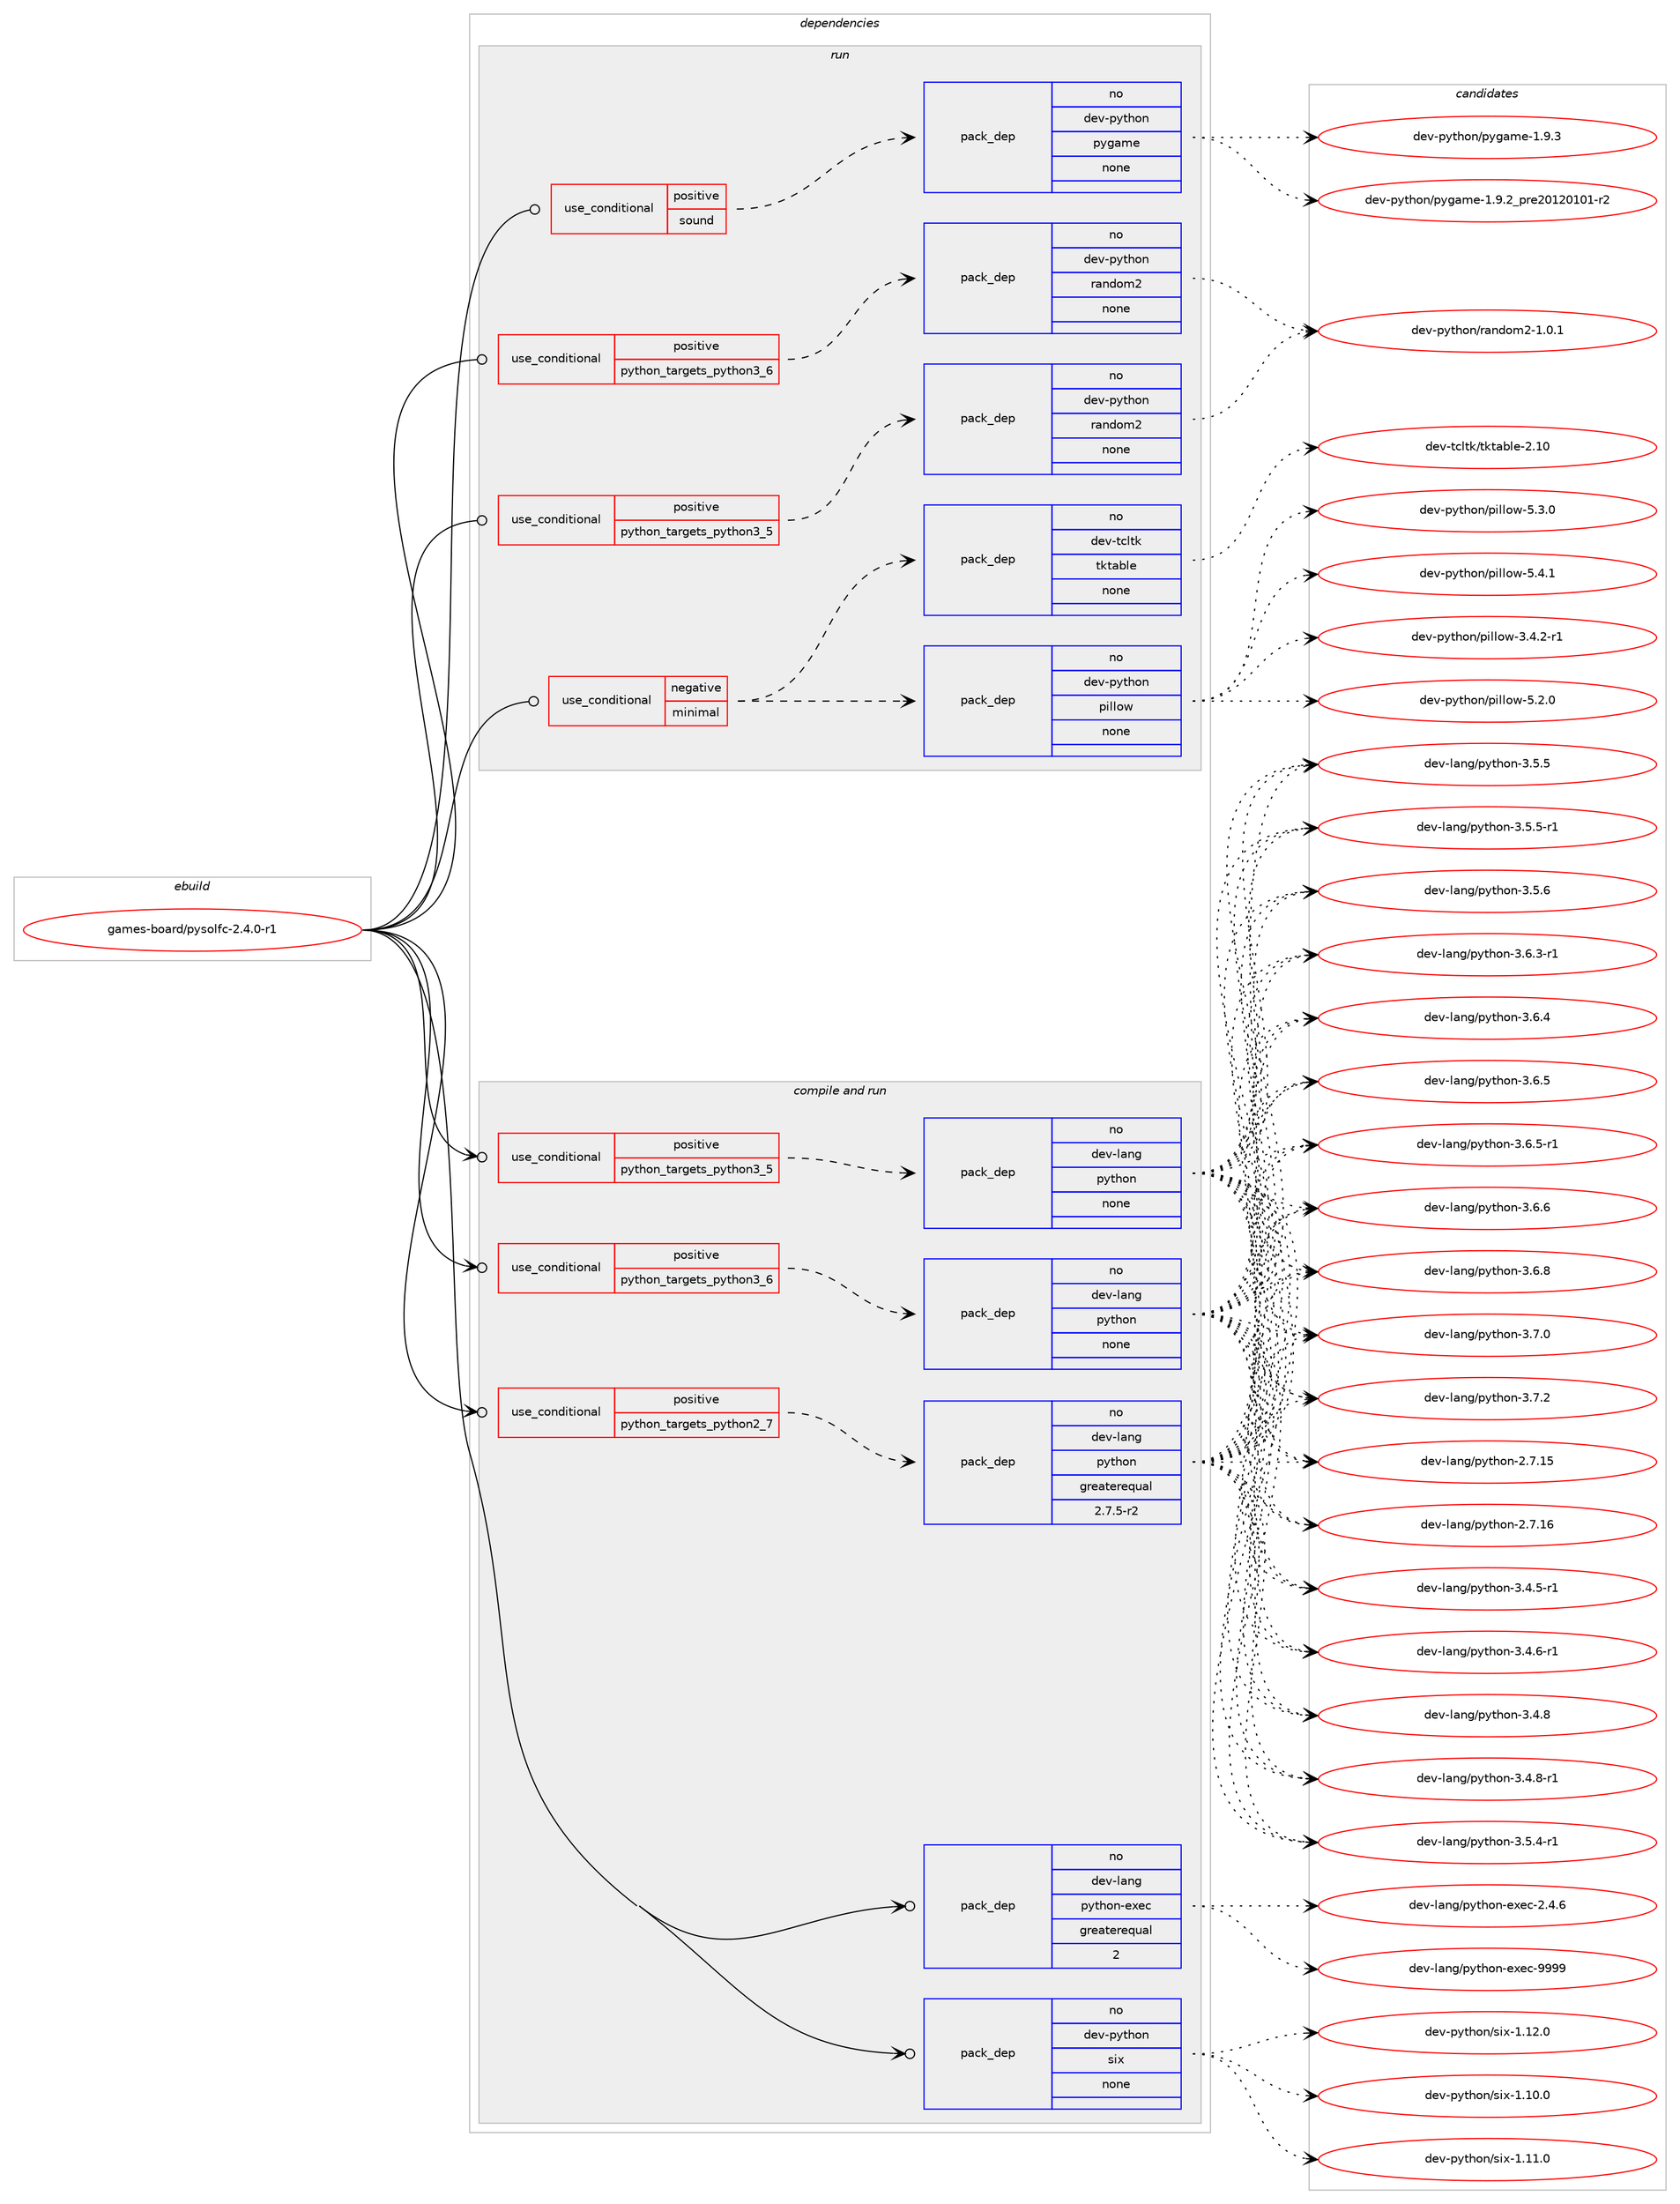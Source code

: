 digraph prolog {

# *************
# Graph options
# *************

newrank=true;
concentrate=true;
compound=true;
graph [rankdir=LR,fontname=Helvetica,fontsize=10,ranksep=1.5];#, ranksep=2.5, nodesep=0.2];
edge  [arrowhead=vee];
node  [fontname=Helvetica,fontsize=10];

# **********
# The ebuild
# **********

subgraph cluster_leftcol {
color=gray;
rank=same;
label=<<i>ebuild</i>>;
id [label="games-board/pysolfc-2.4.0-r1", color=red, width=4, href="../games-board/pysolfc-2.4.0-r1.svg"];
}

# ****************
# The dependencies
# ****************

subgraph cluster_midcol {
color=gray;
label=<<i>dependencies</i>>;
subgraph cluster_compile {
fillcolor="#eeeeee";
style=filled;
label=<<i>compile</i>>;
}
subgraph cluster_compileandrun {
fillcolor="#eeeeee";
style=filled;
label=<<i>compile and run</i>>;
subgraph cond426175 {
dependency1555351 [label=<<TABLE BORDER="0" CELLBORDER="1" CELLSPACING="0" CELLPADDING="4"><TR><TD ROWSPAN="3" CELLPADDING="10">use_conditional</TD></TR><TR><TD>positive</TD></TR><TR><TD>python_targets_python2_7</TD></TR></TABLE>>, shape=none, color=red];
subgraph pack1105345 {
dependency1555352 [label=<<TABLE BORDER="0" CELLBORDER="1" CELLSPACING="0" CELLPADDING="4" WIDTH="220"><TR><TD ROWSPAN="6" CELLPADDING="30">pack_dep</TD></TR><TR><TD WIDTH="110">no</TD></TR><TR><TD>dev-lang</TD></TR><TR><TD>python</TD></TR><TR><TD>greaterequal</TD></TR><TR><TD>2.7.5-r2</TD></TR></TABLE>>, shape=none, color=blue];
}
dependency1555351:e -> dependency1555352:w [weight=20,style="dashed",arrowhead="vee"];
}
id:e -> dependency1555351:w [weight=20,style="solid",arrowhead="odotvee"];
subgraph cond426176 {
dependency1555353 [label=<<TABLE BORDER="0" CELLBORDER="1" CELLSPACING="0" CELLPADDING="4"><TR><TD ROWSPAN="3" CELLPADDING="10">use_conditional</TD></TR><TR><TD>positive</TD></TR><TR><TD>python_targets_python3_5</TD></TR></TABLE>>, shape=none, color=red];
subgraph pack1105346 {
dependency1555354 [label=<<TABLE BORDER="0" CELLBORDER="1" CELLSPACING="0" CELLPADDING="4" WIDTH="220"><TR><TD ROWSPAN="6" CELLPADDING="30">pack_dep</TD></TR><TR><TD WIDTH="110">no</TD></TR><TR><TD>dev-lang</TD></TR><TR><TD>python</TD></TR><TR><TD>none</TD></TR><TR><TD></TD></TR></TABLE>>, shape=none, color=blue];
}
dependency1555353:e -> dependency1555354:w [weight=20,style="dashed",arrowhead="vee"];
}
id:e -> dependency1555353:w [weight=20,style="solid",arrowhead="odotvee"];
subgraph cond426177 {
dependency1555355 [label=<<TABLE BORDER="0" CELLBORDER="1" CELLSPACING="0" CELLPADDING="4"><TR><TD ROWSPAN="3" CELLPADDING="10">use_conditional</TD></TR><TR><TD>positive</TD></TR><TR><TD>python_targets_python3_6</TD></TR></TABLE>>, shape=none, color=red];
subgraph pack1105347 {
dependency1555356 [label=<<TABLE BORDER="0" CELLBORDER="1" CELLSPACING="0" CELLPADDING="4" WIDTH="220"><TR><TD ROWSPAN="6" CELLPADDING="30">pack_dep</TD></TR><TR><TD WIDTH="110">no</TD></TR><TR><TD>dev-lang</TD></TR><TR><TD>python</TD></TR><TR><TD>none</TD></TR><TR><TD></TD></TR></TABLE>>, shape=none, color=blue];
}
dependency1555355:e -> dependency1555356:w [weight=20,style="dashed",arrowhead="vee"];
}
id:e -> dependency1555355:w [weight=20,style="solid",arrowhead="odotvee"];
subgraph pack1105348 {
dependency1555357 [label=<<TABLE BORDER="0" CELLBORDER="1" CELLSPACING="0" CELLPADDING="4" WIDTH="220"><TR><TD ROWSPAN="6" CELLPADDING="30">pack_dep</TD></TR><TR><TD WIDTH="110">no</TD></TR><TR><TD>dev-lang</TD></TR><TR><TD>python-exec</TD></TR><TR><TD>greaterequal</TD></TR><TR><TD>2</TD></TR></TABLE>>, shape=none, color=blue];
}
id:e -> dependency1555357:w [weight=20,style="solid",arrowhead="odotvee"];
subgraph pack1105349 {
dependency1555358 [label=<<TABLE BORDER="0" CELLBORDER="1" CELLSPACING="0" CELLPADDING="4" WIDTH="220"><TR><TD ROWSPAN="6" CELLPADDING="30">pack_dep</TD></TR><TR><TD WIDTH="110">no</TD></TR><TR><TD>dev-python</TD></TR><TR><TD>six</TD></TR><TR><TD>none</TD></TR><TR><TD></TD></TR></TABLE>>, shape=none, color=blue];
}
id:e -> dependency1555358:w [weight=20,style="solid",arrowhead="odotvee"];
}
subgraph cluster_run {
fillcolor="#eeeeee";
style=filled;
label=<<i>run</i>>;
subgraph cond426178 {
dependency1555359 [label=<<TABLE BORDER="0" CELLBORDER="1" CELLSPACING="0" CELLPADDING="4"><TR><TD ROWSPAN="3" CELLPADDING="10">use_conditional</TD></TR><TR><TD>negative</TD></TR><TR><TD>minimal</TD></TR></TABLE>>, shape=none, color=red];
subgraph pack1105350 {
dependency1555360 [label=<<TABLE BORDER="0" CELLBORDER="1" CELLSPACING="0" CELLPADDING="4" WIDTH="220"><TR><TD ROWSPAN="6" CELLPADDING="30">pack_dep</TD></TR><TR><TD WIDTH="110">no</TD></TR><TR><TD>dev-python</TD></TR><TR><TD>pillow</TD></TR><TR><TD>none</TD></TR><TR><TD></TD></TR></TABLE>>, shape=none, color=blue];
}
dependency1555359:e -> dependency1555360:w [weight=20,style="dashed",arrowhead="vee"];
subgraph pack1105351 {
dependency1555361 [label=<<TABLE BORDER="0" CELLBORDER="1" CELLSPACING="0" CELLPADDING="4" WIDTH="220"><TR><TD ROWSPAN="6" CELLPADDING="30">pack_dep</TD></TR><TR><TD WIDTH="110">no</TD></TR><TR><TD>dev-tcltk</TD></TR><TR><TD>tktable</TD></TR><TR><TD>none</TD></TR><TR><TD></TD></TR></TABLE>>, shape=none, color=blue];
}
dependency1555359:e -> dependency1555361:w [weight=20,style="dashed",arrowhead="vee"];
}
id:e -> dependency1555359:w [weight=20,style="solid",arrowhead="odot"];
subgraph cond426179 {
dependency1555362 [label=<<TABLE BORDER="0" CELLBORDER="1" CELLSPACING="0" CELLPADDING="4"><TR><TD ROWSPAN="3" CELLPADDING="10">use_conditional</TD></TR><TR><TD>positive</TD></TR><TR><TD>python_targets_python3_5</TD></TR></TABLE>>, shape=none, color=red];
subgraph pack1105352 {
dependency1555363 [label=<<TABLE BORDER="0" CELLBORDER="1" CELLSPACING="0" CELLPADDING="4" WIDTH="220"><TR><TD ROWSPAN="6" CELLPADDING="30">pack_dep</TD></TR><TR><TD WIDTH="110">no</TD></TR><TR><TD>dev-python</TD></TR><TR><TD>random2</TD></TR><TR><TD>none</TD></TR><TR><TD></TD></TR></TABLE>>, shape=none, color=blue];
}
dependency1555362:e -> dependency1555363:w [weight=20,style="dashed",arrowhead="vee"];
}
id:e -> dependency1555362:w [weight=20,style="solid",arrowhead="odot"];
subgraph cond426180 {
dependency1555364 [label=<<TABLE BORDER="0" CELLBORDER="1" CELLSPACING="0" CELLPADDING="4"><TR><TD ROWSPAN="3" CELLPADDING="10">use_conditional</TD></TR><TR><TD>positive</TD></TR><TR><TD>python_targets_python3_6</TD></TR></TABLE>>, shape=none, color=red];
subgraph pack1105353 {
dependency1555365 [label=<<TABLE BORDER="0" CELLBORDER="1" CELLSPACING="0" CELLPADDING="4" WIDTH="220"><TR><TD ROWSPAN="6" CELLPADDING="30">pack_dep</TD></TR><TR><TD WIDTH="110">no</TD></TR><TR><TD>dev-python</TD></TR><TR><TD>random2</TD></TR><TR><TD>none</TD></TR><TR><TD></TD></TR></TABLE>>, shape=none, color=blue];
}
dependency1555364:e -> dependency1555365:w [weight=20,style="dashed",arrowhead="vee"];
}
id:e -> dependency1555364:w [weight=20,style="solid",arrowhead="odot"];
subgraph cond426181 {
dependency1555366 [label=<<TABLE BORDER="0" CELLBORDER="1" CELLSPACING="0" CELLPADDING="4"><TR><TD ROWSPAN="3" CELLPADDING="10">use_conditional</TD></TR><TR><TD>positive</TD></TR><TR><TD>sound</TD></TR></TABLE>>, shape=none, color=red];
subgraph pack1105354 {
dependency1555367 [label=<<TABLE BORDER="0" CELLBORDER="1" CELLSPACING="0" CELLPADDING="4" WIDTH="220"><TR><TD ROWSPAN="6" CELLPADDING="30">pack_dep</TD></TR><TR><TD WIDTH="110">no</TD></TR><TR><TD>dev-python</TD></TR><TR><TD>pygame</TD></TR><TR><TD>none</TD></TR><TR><TD></TD></TR></TABLE>>, shape=none, color=blue];
}
dependency1555366:e -> dependency1555367:w [weight=20,style="dashed",arrowhead="vee"];
}
id:e -> dependency1555366:w [weight=20,style="solid",arrowhead="odot"];
}
}

# **************
# The candidates
# **************

subgraph cluster_choices {
rank=same;
color=gray;
label=<<i>candidates</i>>;

subgraph choice1105345 {
color=black;
nodesep=1;
choice10010111845108971101034711212111610411111045504655464953 [label="dev-lang/python-2.7.15", color=red, width=4,href="../dev-lang/python-2.7.15.svg"];
choice10010111845108971101034711212111610411111045504655464954 [label="dev-lang/python-2.7.16", color=red, width=4,href="../dev-lang/python-2.7.16.svg"];
choice1001011184510897110103471121211161041111104551465246534511449 [label="dev-lang/python-3.4.5-r1", color=red, width=4,href="../dev-lang/python-3.4.5-r1.svg"];
choice1001011184510897110103471121211161041111104551465246544511449 [label="dev-lang/python-3.4.6-r1", color=red, width=4,href="../dev-lang/python-3.4.6-r1.svg"];
choice100101118451089711010347112121116104111110455146524656 [label="dev-lang/python-3.4.8", color=red, width=4,href="../dev-lang/python-3.4.8.svg"];
choice1001011184510897110103471121211161041111104551465246564511449 [label="dev-lang/python-3.4.8-r1", color=red, width=4,href="../dev-lang/python-3.4.8-r1.svg"];
choice1001011184510897110103471121211161041111104551465346524511449 [label="dev-lang/python-3.5.4-r1", color=red, width=4,href="../dev-lang/python-3.5.4-r1.svg"];
choice100101118451089711010347112121116104111110455146534653 [label="dev-lang/python-3.5.5", color=red, width=4,href="../dev-lang/python-3.5.5.svg"];
choice1001011184510897110103471121211161041111104551465346534511449 [label="dev-lang/python-3.5.5-r1", color=red, width=4,href="../dev-lang/python-3.5.5-r1.svg"];
choice100101118451089711010347112121116104111110455146534654 [label="dev-lang/python-3.5.6", color=red, width=4,href="../dev-lang/python-3.5.6.svg"];
choice1001011184510897110103471121211161041111104551465446514511449 [label="dev-lang/python-3.6.3-r1", color=red, width=4,href="../dev-lang/python-3.6.3-r1.svg"];
choice100101118451089711010347112121116104111110455146544652 [label="dev-lang/python-3.6.4", color=red, width=4,href="../dev-lang/python-3.6.4.svg"];
choice100101118451089711010347112121116104111110455146544653 [label="dev-lang/python-3.6.5", color=red, width=4,href="../dev-lang/python-3.6.5.svg"];
choice1001011184510897110103471121211161041111104551465446534511449 [label="dev-lang/python-3.6.5-r1", color=red, width=4,href="../dev-lang/python-3.6.5-r1.svg"];
choice100101118451089711010347112121116104111110455146544654 [label="dev-lang/python-3.6.6", color=red, width=4,href="../dev-lang/python-3.6.6.svg"];
choice100101118451089711010347112121116104111110455146544656 [label="dev-lang/python-3.6.8", color=red, width=4,href="../dev-lang/python-3.6.8.svg"];
choice100101118451089711010347112121116104111110455146554648 [label="dev-lang/python-3.7.0", color=red, width=4,href="../dev-lang/python-3.7.0.svg"];
choice100101118451089711010347112121116104111110455146554650 [label="dev-lang/python-3.7.2", color=red, width=4,href="../dev-lang/python-3.7.2.svg"];
dependency1555352:e -> choice10010111845108971101034711212111610411111045504655464953:w [style=dotted,weight="100"];
dependency1555352:e -> choice10010111845108971101034711212111610411111045504655464954:w [style=dotted,weight="100"];
dependency1555352:e -> choice1001011184510897110103471121211161041111104551465246534511449:w [style=dotted,weight="100"];
dependency1555352:e -> choice1001011184510897110103471121211161041111104551465246544511449:w [style=dotted,weight="100"];
dependency1555352:e -> choice100101118451089711010347112121116104111110455146524656:w [style=dotted,weight="100"];
dependency1555352:e -> choice1001011184510897110103471121211161041111104551465246564511449:w [style=dotted,weight="100"];
dependency1555352:e -> choice1001011184510897110103471121211161041111104551465346524511449:w [style=dotted,weight="100"];
dependency1555352:e -> choice100101118451089711010347112121116104111110455146534653:w [style=dotted,weight="100"];
dependency1555352:e -> choice1001011184510897110103471121211161041111104551465346534511449:w [style=dotted,weight="100"];
dependency1555352:e -> choice100101118451089711010347112121116104111110455146534654:w [style=dotted,weight="100"];
dependency1555352:e -> choice1001011184510897110103471121211161041111104551465446514511449:w [style=dotted,weight="100"];
dependency1555352:e -> choice100101118451089711010347112121116104111110455146544652:w [style=dotted,weight="100"];
dependency1555352:e -> choice100101118451089711010347112121116104111110455146544653:w [style=dotted,weight="100"];
dependency1555352:e -> choice1001011184510897110103471121211161041111104551465446534511449:w [style=dotted,weight="100"];
dependency1555352:e -> choice100101118451089711010347112121116104111110455146544654:w [style=dotted,weight="100"];
dependency1555352:e -> choice100101118451089711010347112121116104111110455146544656:w [style=dotted,weight="100"];
dependency1555352:e -> choice100101118451089711010347112121116104111110455146554648:w [style=dotted,weight="100"];
dependency1555352:e -> choice100101118451089711010347112121116104111110455146554650:w [style=dotted,weight="100"];
}
subgraph choice1105346 {
color=black;
nodesep=1;
choice10010111845108971101034711212111610411111045504655464953 [label="dev-lang/python-2.7.15", color=red, width=4,href="../dev-lang/python-2.7.15.svg"];
choice10010111845108971101034711212111610411111045504655464954 [label="dev-lang/python-2.7.16", color=red, width=4,href="../dev-lang/python-2.7.16.svg"];
choice1001011184510897110103471121211161041111104551465246534511449 [label="dev-lang/python-3.4.5-r1", color=red, width=4,href="../dev-lang/python-3.4.5-r1.svg"];
choice1001011184510897110103471121211161041111104551465246544511449 [label="dev-lang/python-3.4.6-r1", color=red, width=4,href="../dev-lang/python-3.4.6-r1.svg"];
choice100101118451089711010347112121116104111110455146524656 [label="dev-lang/python-3.4.8", color=red, width=4,href="../dev-lang/python-3.4.8.svg"];
choice1001011184510897110103471121211161041111104551465246564511449 [label="dev-lang/python-3.4.8-r1", color=red, width=4,href="../dev-lang/python-3.4.8-r1.svg"];
choice1001011184510897110103471121211161041111104551465346524511449 [label="dev-lang/python-3.5.4-r1", color=red, width=4,href="../dev-lang/python-3.5.4-r1.svg"];
choice100101118451089711010347112121116104111110455146534653 [label="dev-lang/python-3.5.5", color=red, width=4,href="../dev-lang/python-3.5.5.svg"];
choice1001011184510897110103471121211161041111104551465346534511449 [label="dev-lang/python-3.5.5-r1", color=red, width=4,href="../dev-lang/python-3.5.5-r1.svg"];
choice100101118451089711010347112121116104111110455146534654 [label="dev-lang/python-3.5.6", color=red, width=4,href="../dev-lang/python-3.5.6.svg"];
choice1001011184510897110103471121211161041111104551465446514511449 [label="dev-lang/python-3.6.3-r1", color=red, width=4,href="../dev-lang/python-3.6.3-r1.svg"];
choice100101118451089711010347112121116104111110455146544652 [label="dev-lang/python-3.6.4", color=red, width=4,href="../dev-lang/python-3.6.4.svg"];
choice100101118451089711010347112121116104111110455146544653 [label="dev-lang/python-3.6.5", color=red, width=4,href="../dev-lang/python-3.6.5.svg"];
choice1001011184510897110103471121211161041111104551465446534511449 [label="dev-lang/python-3.6.5-r1", color=red, width=4,href="../dev-lang/python-3.6.5-r1.svg"];
choice100101118451089711010347112121116104111110455146544654 [label="dev-lang/python-3.6.6", color=red, width=4,href="../dev-lang/python-3.6.6.svg"];
choice100101118451089711010347112121116104111110455146544656 [label="dev-lang/python-3.6.8", color=red, width=4,href="../dev-lang/python-3.6.8.svg"];
choice100101118451089711010347112121116104111110455146554648 [label="dev-lang/python-3.7.0", color=red, width=4,href="../dev-lang/python-3.7.0.svg"];
choice100101118451089711010347112121116104111110455146554650 [label="dev-lang/python-3.7.2", color=red, width=4,href="../dev-lang/python-3.7.2.svg"];
dependency1555354:e -> choice10010111845108971101034711212111610411111045504655464953:w [style=dotted,weight="100"];
dependency1555354:e -> choice10010111845108971101034711212111610411111045504655464954:w [style=dotted,weight="100"];
dependency1555354:e -> choice1001011184510897110103471121211161041111104551465246534511449:w [style=dotted,weight="100"];
dependency1555354:e -> choice1001011184510897110103471121211161041111104551465246544511449:w [style=dotted,weight="100"];
dependency1555354:e -> choice100101118451089711010347112121116104111110455146524656:w [style=dotted,weight="100"];
dependency1555354:e -> choice1001011184510897110103471121211161041111104551465246564511449:w [style=dotted,weight="100"];
dependency1555354:e -> choice1001011184510897110103471121211161041111104551465346524511449:w [style=dotted,weight="100"];
dependency1555354:e -> choice100101118451089711010347112121116104111110455146534653:w [style=dotted,weight="100"];
dependency1555354:e -> choice1001011184510897110103471121211161041111104551465346534511449:w [style=dotted,weight="100"];
dependency1555354:e -> choice100101118451089711010347112121116104111110455146534654:w [style=dotted,weight="100"];
dependency1555354:e -> choice1001011184510897110103471121211161041111104551465446514511449:w [style=dotted,weight="100"];
dependency1555354:e -> choice100101118451089711010347112121116104111110455146544652:w [style=dotted,weight="100"];
dependency1555354:e -> choice100101118451089711010347112121116104111110455146544653:w [style=dotted,weight="100"];
dependency1555354:e -> choice1001011184510897110103471121211161041111104551465446534511449:w [style=dotted,weight="100"];
dependency1555354:e -> choice100101118451089711010347112121116104111110455146544654:w [style=dotted,weight="100"];
dependency1555354:e -> choice100101118451089711010347112121116104111110455146544656:w [style=dotted,weight="100"];
dependency1555354:e -> choice100101118451089711010347112121116104111110455146554648:w [style=dotted,weight="100"];
dependency1555354:e -> choice100101118451089711010347112121116104111110455146554650:w [style=dotted,weight="100"];
}
subgraph choice1105347 {
color=black;
nodesep=1;
choice10010111845108971101034711212111610411111045504655464953 [label="dev-lang/python-2.7.15", color=red, width=4,href="../dev-lang/python-2.7.15.svg"];
choice10010111845108971101034711212111610411111045504655464954 [label="dev-lang/python-2.7.16", color=red, width=4,href="../dev-lang/python-2.7.16.svg"];
choice1001011184510897110103471121211161041111104551465246534511449 [label="dev-lang/python-3.4.5-r1", color=red, width=4,href="../dev-lang/python-3.4.5-r1.svg"];
choice1001011184510897110103471121211161041111104551465246544511449 [label="dev-lang/python-3.4.6-r1", color=red, width=4,href="../dev-lang/python-3.4.6-r1.svg"];
choice100101118451089711010347112121116104111110455146524656 [label="dev-lang/python-3.4.8", color=red, width=4,href="../dev-lang/python-3.4.8.svg"];
choice1001011184510897110103471121211161041111104551465246564511449 [label="dev-lang/python-3.4.8-r1", color=red, width=4,href="../dev-lang/python-3.4.8-r1.svg"];
choice1001011184510897110103471121211161041111104551465346524511449 [label="dev-lang/python-3.5.4-r1", color=red, width=4,href="../dev-lang/python-3.5.4-r1.svg"];
choice100101118451089711010347112121116104111110455146534653 [label="dev-lang/python-3.5.5", color=red, width=4,href="../dev-lang/python-3.5.5.svg"];
choice1001011184510897110103471121211161041111104551465346534511449 [label="dev-lang/python-3.5.5-r1", color=red, width=4,href="../dev-lang/python-3.5.5-r1.svg"];
choice100101118451089711010347112121116104111110455146534654 [label="dev-lang/python-3.5.6", color=red, width=4,href="../dev-lang/python-3.5.6.svg"];
choice1001011184510897110103471121211161041111104551465446514511449 [label="dev-lang/python-3.6.3-r1", color=red, width=4,href="../dev-lang/python-3.6.3-r1.svg"];
choice100101118451089711010347112121116104111110455146544652 [label="dev-lang/python-3.6.4", color=red, width=4,href="../dev-lang/python-3.6.4.svg"];
choice100101118451089711010347112121116104111110455146544653 [label="dev-lang/python-3.6.5", color=red, width=4,href="../dev-lang/python-3.6.5.svg"];
choice1001011184510897110103471121211161041111104551465446534511449 [label="dev-lang/python-3.6.5-r1", color=red, width=4,href="../dev-lang/python-3.6.5-r1.svg"];
choice100101118451089711010347112121116104111110455146544654 [label="dev-lang/python-3.6.6", color=red, width=4,href="../dev-lang/python-3.6.6.svg"];
choice100101118451089711010347112121116104111110455146544656 [label="dev-lang/python-3.6.8", color=red, width=4,href="../dev-lang/python-3.6.8.svg"];
choice100101118451089711010347112121116104111110455146554648 [label="dev-lang/python-3.7.0", color=red, width=4,href="../dev-lang/python-3.7.0.svg"];
choice100101118451089711010347112121116104111110455146554650 [label="dev-lang/python-3.7.2", color=red, width=4,href="../dev-lang/python-3.7.2.svg"];
dependency1555356:e -> choice10010111845108971101034711212111610411111045504655464953:w [style=dotted,weight="100"];
dependency1555356:e -> choice10010111845108971101034711212111610411111045504655464954:w [style=dotted,weight="100"];
dependency1555356:e -> choice1001011184510897110103471121211161041111104551465246534511449:w [style=dotted,weight="100"];
dependency1555356:e -> choice1001011184510897110103471121211161041111104551465246544511449:w [style=dotted,weight="100"];
dependency1555356:e -> choice100101118451089711010347112121116104111110455146524656:w [style=dotted,weight="100"];
dependency1555356:e -> choice1001011184510897110103471121211161041111104551465246564511449:w [style=dotted,weight="100"];
dependency1555356:e -> choice1001011184510897110103471121211161041111104551465346524511449:w [style=dotted,weight="100"];
dependency1555356:e -> choice100101118451089711010347112121116104111110455146534653:w [style=dotted,weight="100"];
dependency1555356:e -> choice1001011184510897110103471121211161041111104551465346534511449:w [style=dotted,weight="100"];
dependency1555356:e -> choice100101118451089711010347112121116104111110455146534654:w [style=dotted,weight="100"];
dependency1555356:e -> choice1001011184510897110103471121211161041111104551465446514511449:w [style=dotted,weight="100"];
dependency1555356:e -> choice100101118451089711010347112121116104111110455146544652:w [style=dotted,weight="100"];
dependency1555356:e -> choice100101118451089711010347112121116104111110455146544653:w [style=dotted,weight="100"];
dependency1555356:e -> choice1001011184510897110103471121211161041111104551465446534511449:w [style=dotted,weight="100"];
dependency1555356:e -> choice100101118451089711010347112121116104111110455146544654:w [style=dotted,weight="100"];
dependency1555356:e -> choice100101118451089711010347112121116104111110455146544656:w [style=dotted,weight="100"];
dependency1555356:e -> choice100101118451089711010347112121116104111110455146554648:w [style=dotted,weight="100"];
dependency1555356:e -> choice100101118451089711010347112121116104111110455146554650:w [style=dotted,weight="100"];
}
subgraph choice1105348 {
color=black;
nodesep=1;
choice1001011184510897110103471121211161041111104510112010199455046524654 [label="dev-lang/python-exec-2.4.6", color=red, width=4,href="../dev-lang/python-exec-2.4.6.svg"];
choice10010111845108971101034711212111610411111045101120101994557575757 [label="dev-lang/python-exec-9999", color=red, width=4,href="../dev-lang/python-exec-9999.svg"];
dependency1555357:e -> choice1001011184510897110103471121211161041111104510112010199455046524654:w [style=dotted,weight="100"];
dependency1555357:e -> choice10010111845108971101034711212111610411111045101120101994557575757:w [style=dotted,weight="100"];
}
subgraph choice1105349 {
color=black;
nodesep=1;
choice100101118451121211161041111104711510512045494649484648 [label="dev-python/six-1.10.0", color=red, width=4,href="../dev-python/six-1.10.0.svg"];
choice100101118451121211161041111104711510512045494649494648 [label="dev-python/six-1.11.0", color=red, width=4,href="../dev-python/six-1.11.0.svg"];
choice100101118451121211161041111104711510512045494649504648 [label="dev-python/six-1.12.0", color=red, width=4,href="../dev-python/six-1.12.0.svg"];
dependency1555358:e -> choice100101118451121211161041111104711510512045494649484648:w [style=dotted,weight="100"];
dependency1555358:e -> choice100101118451121211161041111104711510512045494649494648:w [style=dotted,weight="100"];
dependency1555358:e -> choice100101118451121211161041111104711510512045494649504648:w [style=dotted,weight="100"];
}
subgraph choice1105350 {
color=black;
nodesep=1;
choice10010111845112121116104111110471121051081081111194551465246504511449 [label="dev-python/pillow-3.4.2-r1", color=red, width=4,href="../dev-python/pillow-3.4.2-r1.svg"];
choice1001011184511212111610411111047112105108108111119455346504648 [label="dev-python/pillow-5.2.0", color=red, width=4,href="../dev-python/pillow-5.2.0.svg"];
choice1001011184511212111610411111047112105108108111119455346514648 [label="dev-python/pillow-5.3.0", color=red, width=4,href="../dev-python/pillow-5.3.0.svg"];
choice1001011184511212111610411111047112105108108111119455346524649 [label="dev-python/pillow-5.4.1", color=red, width=4,href="../dev-python/pillow-5.4.1.svg"];
dependency1555360:e -> choice10010111845112121116104111110471121051081081111194551465246504511449:w [style=dotted,weight="100"];
dependency1555360:e -> choice1001011184511212111610411111047112105108108111119455346504648:w [style=dotted,weight="100"];
dependency1555360:e -> choice1001011184511212111610411111047112105108108111119455346514648:w [style=dotted,weight="100"];
dependency1555360:e -> choice1001011184511212111610411111047112105108108111119455346524649:w [style=dotted,weight="100"];
}
subgraph choice1105351 {
color=black;
nodesep=1;
choice10010111845116991081161074711610711697981081014550464948 [label="dev-tcltk/tktable-2.10", color=red, width=4,href="../dev-tcltk/tktable-2.10.svg"];
dependency1555361:e -> choice10010111845116991081161074711610711697981081014550464948:w [style=dotted,weight="100"];
}
subgraph choice1105352 {
color=black;
nodesep=1;
choice10010111845112121116104111110471149711010011110950454946484649 [label="dev-python/random2-1.0.1", color=red, width=4,href="../dev-python/random2-1.0.1.svg"];
dependency1555363:e -> choice10010111845112121116104111110471149711010011110950454946484649:w [style=dotted,weight="100"];
}
subgraph choice1105353 {
color=black;
nodesep=1;
choice10010111845112121116104111110471149711010011110950454946484649 [label="dev-python/random2-1.0.1", color=red, width=4,href="../dev-python/random2-1.0.1.svg"];
dependency1555365:e -> choice10010111845112121116104111110471149711010011110950454946484649:w [style=dotted,weight="100"];
}
subgraph choice1105354 {
color=black;
nodesep=1;
choice1001011184511212111610411111047112121103971091014549465746509511211410150484950484948494511450 [label="dev-python/pygame-1.9.2_pre20120101-r2", color=red, width=4,href="../dev-python/pygame-1.9.2_pre20120101-r2.svg"];
choice100101118451121211161041111104711212110397109101454946574651 [label="dev-python/pygame-1.9.3", color=red, width=4,href="../dev-python/pygame-1.9.3.svg"];
dependency1555367:e -> choice1001011184511212111610411111047112121103971091014549465746509511211410150484950484948494511450:w [style=dotted,weight="100"];
dependency1555367:e -> choice100101118451121211161041111104711212110397109101454946574651:w [style=dotted,weight="100"];
}
}

}
